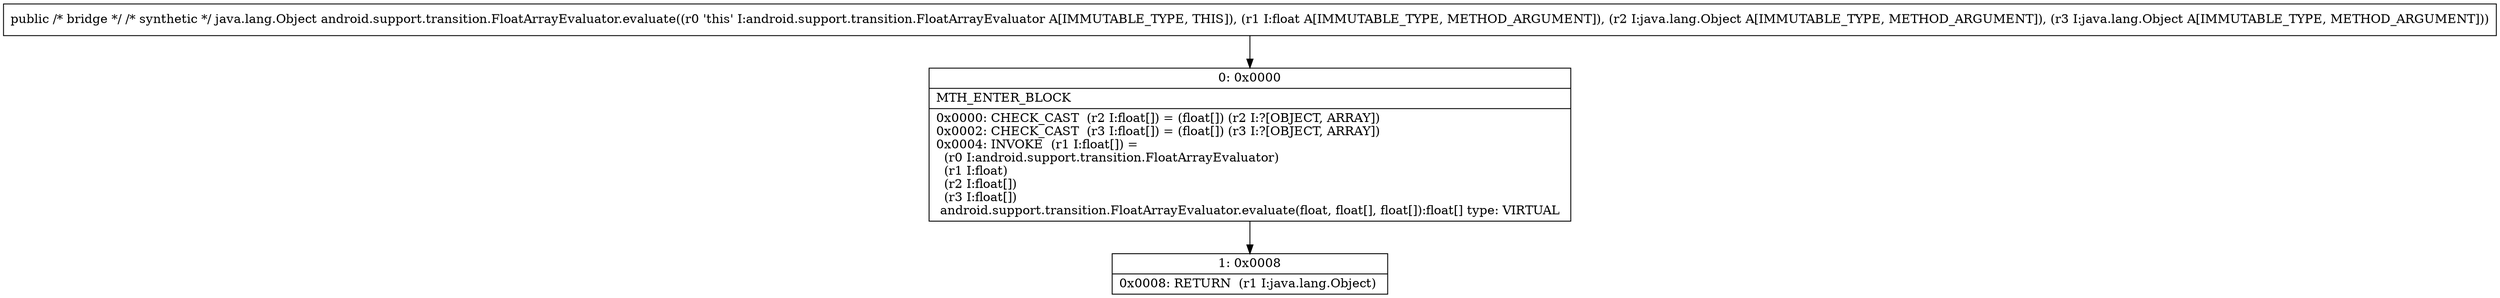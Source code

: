 digraph "CFG forandroid.support.transition.FloatArrayEvaluator.evaluate(FLjava\/lang\/Object;Ljava\/lang\/Object;)Ljava\/lang\/Object;" {
Node_0 [shape=record,label="{0\:\ 0x0000|MTH_ENTER_BLOCK\l|0x0000: CHECK_CAST  (r2 I:float[]) = (float[]) (r2 I:?[OBJECT, ARRAY]) \l0x0002: CHECK_CAST  (r3 I:float[]) = (float[]) (r3 I:?[OBJECT, ARRAY]) \l0x0004: INVOKE  (r1 I:float[]) = \l  (r0 I:android.support.transition.FloatArrayEvaluator)\l  (r1 I:float)\l  (r2 I:float[])\l  (r3 I:float[])\l android.support.transition.FloatArrayEvaluator.evaluate(float, float[], float[]):float[] type: VIRTUAL \l}"];
Node_1 [shape=record,label="{1\:\ 0x0008|0x0008: RETURN  (r1 I:java.lang.Object) \l}"];
MethodNode[shape=record,label="{public \/* bridge *\/ \/* synthetic *\/ java.lang.Object android.support.transition.FloatArrayEvaluator.evaluate((r0 'this' I:android.support.transition.FloatArrayEvaluator A[IMMUTABLE_TYPE, THIS]), (r1 I:float A[IMMUTABLE_TYPE, METHOD_ARGUMENT]), (r2 I:java.lang.Object A[IMMUTABLE_TYPE, METHOD_ARGUMENT]), (r3 I:java.lang.Object A[IMMUTABLE_TYPE, METHOD_ARGUMENT])) }"];
MethodNode -> Node_0;
Node_0 -> Node_1;
}


